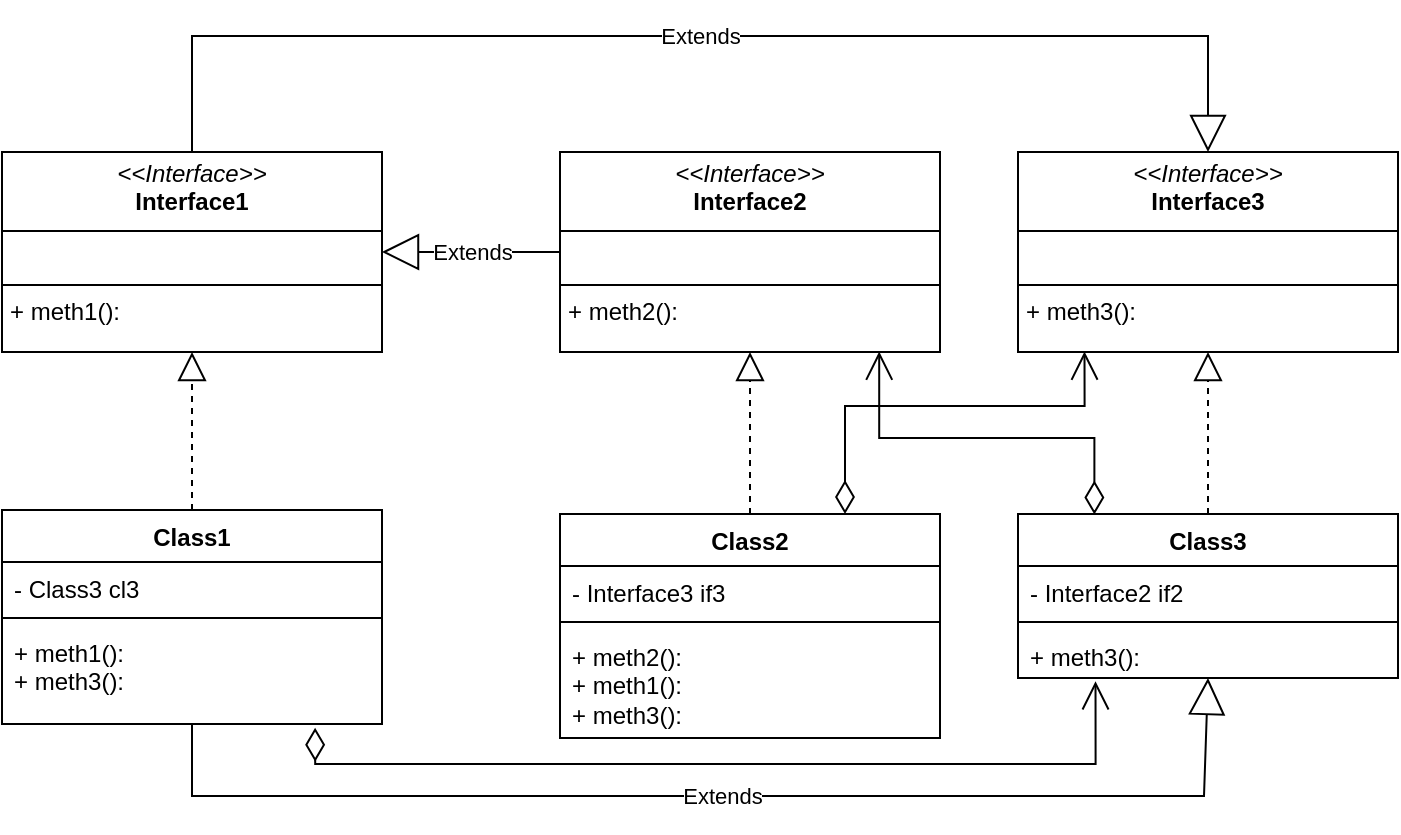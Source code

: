 <mxfile version="28.2.5">
  <diagram name="Страница — 1" id="O0WR-NLI_ArbvPWHkAYJ">
    <mxGraphModel dx="983" dy="936" grid="0" gridSize="10" guides="1" tooltips="1" connect="1" arrows="1" fold="1" page="0" pageScale="1" pageWidth="827" pageHeight="1169" math="0" shadow="0">
      <root>
        <mxCell id="0" />
        <mxCell id="1" parent="0" />
        <mxCell id="WDsnjakFg3V-6hZ-VHmD-6" value="Class1" style="swimlane;fontStyle=1;align=center;verticalAlign=top;childLayout=stackLayout;horizontal=1;startSize=26;horizontalStack=0;resizeParent=1;resizeParentMax=0;resizeLast=0;collapsible=1;marginBottom=0;whiteSpace=wrap;html=1;" vertex="1" parent="1">
          <mxGeometry x="55" y="37" width="190" height="107" as="geometry" />
        </mxCell>
        <mxCell id="WDsnjakFg3V-6hZ-VHmD-45" value="- Class3 cl3" style="text;strokeColor=none;fillColor=none;align=left;verticalAlign=top;spacingLeft=4;spacingRight=4;overflow=hidden;rotatable=0;points=[[0,0.5],[1,0.5]];portConstraint=eastwest;whiteSpace=wrap;html=1;" vertex="1" parent="WDsnjakFg3V-6hZ-VHmD-6">
          <mxGeometry y="26" width="190" height="24" as="geometry" />
        </mxCell>
        <mxCell id="WDsnjakFg3V-6hZ-VHmD-8" value="" style="line;strokeWidth=1;fillColor=none;align=left;verticalAlign=middle;spacingTop=-1;spacingLeft=3;spacingRight=3;rotatable=0;labelPosition=right;points=[];portConstraint=eastwest;strokeColor=inherit;" vertex="1" parent="WDsnjakFg3V-6hZ-VHmD-6">
          <mxGeometry y="50" width="190" height="8" as="geometry" />
        </mxCell>
        <mxCell id="WDsnjakFg3V-6hZ-VHmD-9" value="+ meth1():&lt;div&gt;+ meth3():&lt;/div&gt;" style="text;strokeColor=none;fillColor=none;align=left;verticalAlign=top;spacingLeft=4;spacingRight=4;overflow=hidden;rotatable=0;points=[[0,0.5],[1,0.5]];portConstraint=eastwest;whiteSpace=wrap;html=1;" vertex="1" parent="WDsnjakFg3V-6hZ-VHmD-6">
          <mxGeometry y="58" width="190" height="49" as="geometry" />
        </mxCell>
        <mxCell id="WDsnjakFg3V-6hZ-VHmD-18" value="&lt;p style=&quot;margin:0px;margin-top:4px;text-align:center;&quot;&gt;&lt;i&gt;&amp;lt;&amp;lt;Interface&amp;gt;&amp;gt;&lt;/i&gt;&lt;br&gt;&lt;b&gt;Interface1&lt;/b&gt;&lt;/p&gt;&lt;hr size=&quot;1&quot; style=&quot;border-style:solid;&quot;&gt;&lt;p style=&quot;margin:0px;margin-left:4px;&quot;&gt;&lt;br&gt;&lt;/p&gt;&lt;hr size=&quot;1&quot; style=&quot;border-style:solid;&quot;&gt;&lt;p style=&quot;margin:0px;margin-left:4px;&quot;&gt;+ meth1():&lt;br&gt;&lt;/p&gt;" style="verticalAlign=top;align=left;overflow=fill;html=1;whiteSpace=wrap;" vertex="1" parent="1">
          <mxGeometry x="55" y="-142" width="190" height="100" as="geometry" />
        </mxCell>
        <mxCell id="WDsnjakFg3V-6hZ-VHmD-19" value="&lt;p style=&quot;margin:0px;margin-top:4px;text-align:center;&quot;&gt;&lt;i&gt;&amp;lt;&amp;lt;Interface&amp;gt;&amp;gt;&lt;/i&gt;&lt;br&gt;&lt;b&gt;Interface2&lt;/b&gt;&lt;/p&gt;&lt;hr size=&quot;1&quot; style=&quot;border-style:solid;&quot;&gt;&lt;p style=&quot;margin:0px;margin-left:4px;&quot;&gt;&lt;br&gt;&lt;/p&gt;&lt;hr size=&quot;1&quot; style=&quot;border-style:solid;&quot;&gt;&lt;p style=&quot;margin:0px;margin-left:4px;&quot;&gt;+ meth2():&lt;br&gt;&lt;/p&gt;" style="verticalAlign=top;align=left;overflow=fill;html=1;whiteSpace=wrap;" vertex="1" parent="1">
          <mxGeometry x="334" y="-142" width="190" height="100" as="geometry" />
        </mxCell>
        <mxCell id="WDsnjakFg3V-6hZ-VHmD-20" value="&lt;p style=&quot;margin:0px;margin-top:4px;text-align:center;&quot;&gt;&lt;i&gt;&amp;lt;&amp;lt;Interface&amp;gt;&amp;gt;&lt;/i&gt;&lt;br&gt;&lt;b&gt;Interface3&lt;/b&gt;&lt;/p&gt;&lt;hr size=&quot;1&quot; style=&quot;border-style:solid;&quot;&gt;&lt;p style=&quot;margin:0px;margin-left:4px;&quot;&gt;&lt;br&gt;&lt;/p&gt;&lt;hr size=&quot;1&quot; style=&quot;border-style:solid;&quot;&gt;&lt;p style=&quot;margin:0px;margin-left:4px;&quot;&gt;+ meth3():&lt;br&gt;&lt;/p&gt;" style="verticalAlign=top;align=left;overflow=fill;html=1;whiteSpace=wrap;" vertex="1" parent="1">
          <mxGeometry x="563" y="-142" width="190" height="100" as="geometry" />
        </mxCell>
        <mxCell id="WDsnjakFg3V-6hZ-VHmD-21" value="Class2" style="swimlane;fontStyle=1;align=center;verticalAlign=top;childLayout=stackLayout;horizontal=1;startSize=26;horizontalStack=0;resizeParent=1;resizeParentMax=0;resizeLast=0;collapsible=1;marginBottom=0;whiteSpace=wrap;html=1;" vertex="1" parent="1">
          <mxGeometry x="334" y="39" width="190" height="112" as="geometry" />
        </mxCell>
        <mxCell id="WDsnjakFg3V-6hZ-VHmD-39" value="- Interface3 if3" style="text;strokeColor=none;fillColor=none;align=left;verticalAlign=top;spacingLeft=4;spacingRight=4;overflow=hidden;rotatable=0;points=[[0,0.5],[1,0.5]];portConstraint=eastwest;whiteSpace=wrap;html=1;" vertex="1" parent="WDsnjakFg3V-6hZ-VHmD-21">
          <mxGeometry y="26" width="190" height="24" as="geometry" />
        </mxCell>
        <mxCell id="WDsnjakFg3V-6hZ-VHmD-22" value="" style="line;strokeWidth=1;fillColor=none;align=left;verticalAlign=middle;spacingTop=-1;spacingLeft=3;spacingRight=3;rotatable=0;labelPosition=right;points=[];portConstraint=eastwest;strokeColor=inherit;" vertex="1" parent="WDsnjakFg3V-6hZ-VHmD-21">
          <mxGeometry y="50" width="190" height="8" as="geometry" />
        </mxCell>
        <mxCell id="WDsnjakFg3V-6hZ-VHmD-23" value="+ meth2():&lt;div&gt;+ meth1():&lt;/div&gt;&lt;div&gt;&lt;div&gt;+ meth3():&lt;/div&gt;&lt;div&gt;&lt;br&gt;&lt;/div&gt;&lt;/div&gt;" style="text;strokeColor=none;fillColor=none;align=left;verticalAlign=top;spacingLeft=4;spacingRight=4;overflow=hidden;rotatable=0;points=[[0,0.5],[1,0.5]];portConstraint=eastwest;whiteSpace=wrap;html=1;" vertex="1" parent="WDsnjakFg3V-6hZ-VHmD-21">
          <mxGeometry y="58" width="190" height="54" as="geometry" />
        </mxCell>
        <mxCell id="WDsnjakFg3V-6hZ-VHmD-24" value="Class3" style="swimlane;fontStyle=1;align=center;verticalAlign=top;childLayout=stackLayout;horizontal=1;startSize=26;horizontalStack=0;resizeParent=1;resizeParentMax=0;resizeLast=0;collapsible=1;marginBottom=0;whiteSpace=wrap;html=1;" vertex="1" parent="1">
          <mxGeometry x="563" y="39" width="190" height="82" as="geometry" />
        </mxCell>
        <mxCell id="WDsnjakFg3V-6hZ-VHmD-43" value="- Interface2 if2" style="text;strokeColor=none;fillColor=none;align=left;verticalAlign=top;spacingLeft=4;spacingRight=4;overflow=hidden;rotatable=0;points=[[0,0.5],[1,0.5]];portConstraint=eastwest;whiteSpace=wrap;html=1;" vertex="1" parent="WDsnjakFg3V-6hZ-VHmD-24">
          <mxGeometry y="26" width="190" height="24" as="geometry" />
        </mxCell>
        <mxCell id="WDsnjakFg3V-6hZ-VHmD-25" value="" style="line;strokeWidth=1;fillColor=none;align=left;verticalAlign=middle;spacingTop=-1;spacingLeft=3;spacingRight=3;rotatable=0;labelPosition=right;points=[];portConstraint=eastwest;strokeColor=inherit;" vertex="1" parent="WDsnjakFg3V-6hZ-VHmD-24">
          <mxGeometry y="50" width="190" height="8" as="geometry" />
        </mxCell>
        <mxCell id="WDsnjakFg3V-6hZ-VHmD-26" value="+ meth3():" style="text;strokeColor=none;fillColor=none;align=left;verticalAlign=top;spacingLeft=4;spacingRight=4;overflow=hidden;rotatable=0;points=[[0,0.5],[1,0.5]];portConstraint=eastwest;whiteSpace=wrap;html=1;" vertex="1" parent="WDsnjakFg3V-6hZ-VHmD-24">
          <mxGeometry y="58" width="190" height="24" as="geometry" />
        </mxCell>
        <mxCell id="WDsnjakFg3V-6hZ-VHmD-29" value="" style="endArrow=block;dashed=1;endFill=0;endSize=12;html=1;rounded=0;exitX=0.5;exitY=0;exitDx=0;exitDy=0;entryX=0.5;entryY=1;entryDx=0;entryDy=0;" edge="1" parent="1" source="WDsnjakFg3V-6hZ-VHmD-6" target="WDsnjakFg3V-6hZ-VHmD-18">
          <mxGeometry width="160" relative="1" as="geometry">
            <mxPoint x="327" y="18" as="sourcePoint" />
            <mxPoint x="487" y="18" as="targetPoint" />
          </mxGeometry>
        </mxCell>
        <mxCell id="WDsnjakFg3V-6hZ-VHmD-30" value="" style="endArrow=block;dashed=1;endFill=0;endSize=12;html=1;rounded=0;entryX=0.5;entryY=1;entryDx=0;entryDy=0;" edge="1" parent="1" source="WDsnjakFg3V-6hZ-VHmD-21" target="WDsnjakFg3V-6hZ-VHmD-19">
          <mxGeometry width="160" relative="1" as="geometry">
            <mxPoint x="428.66" y="39" as="sourcePoint" />
            <mxPoint x="438" y="-37" as="targetPoint" />
          </mxGeometry>
        </mxCell>
        <mxCell id="WDsnjakFg3V-6hZ-VHmD-31" value="" style="endArrow=block;dashed=1;endFill=0;endSize=12;html=1;rounded=0;exitX=0.5;exitY=0;exitDx=0;exitDy=0;entryX=0.5;entryY=1;entryDx=0;entryDy=0;" edge="1" parent="1" source="WDsnjakFg3V-6hZ-VHmD-24" target="WDsnjakFg3V-6hZ-VHmD-20">
          <mxGeometry width="160" relative="1" as="geometry">
            <mxPoint x="657.66" y="39" as="sourcePoint" />
            <mxPoint x="656" y="-44" as="targetPoint" />
          </mxGeometry>
        </mxCell>
        <mxCell id="WDsnjakFg3V-6hZ-VHmD-33" value="Extends" style="endArrow=block;endSize=16;endFill=0;html=1;rounded=0;exitX=0.5;exitY=0;exitDx=0;exitDy=0;entryX=0.5;entryY=0;entryDx=0;entryDy=0;" edge="1" parent="1" source="WDsnjakFg3V-6hZ-VHmD-18" target="WDsnjakFg3V-6hZ-VHmD-20">
          <mxGeometry width="160" relative="1" as="geometry">
            <mxPoint x="304" y="-212" as="sourcePoint" />
            <mxPoint x="607" y="-164" as="targetPoint" />
            <Array as="points">
              <mxPoint x="150" y="-200" />
              <mxPoint x="658" y="-200" />
            </Array>
          </mxGeometry>
        </mxCell>
        <mxCell id="WDsnjakFg3V-6hZ-VHmD-34" value="Extends" style="endArrow=block;endSize=16;endFill=0;html=1;rounded=0;exitX=0;exitY=0.5;exitDx=0;exitDy=0;entryX=1;entryY=0.5;entryDx=0;entryDy=0;" edge="1" parent="1" source="WDsnjakFg3V-6hZ-VHmD-19" target="WDsnjakFg3V-6hZ-VHmD-18">
          <mxGeometry width="160" relative="1" as="geometry">
            <mxPoint x="327" y="-120" as="sourcePoint" />
            <mxPoint x="487" y="-120" as="targetPoint" />
          </mxGeometry>
        </mxCell>
        <mxCell id="WDsnjakFg3V-6hZ-VHmD-35" value="Extends" style="endArrow=block;endSize=16;endFill=0;html=1;rounded=0;entryX=0.5;entryY=1;entryDx=0;entryDy=0;exitX=0.5;exitY=1;exitDx=0;exitDy=0;" edge="1" parent="1" source="WDsnjakFg3V-6hZ-VHmD-6" target="WDsnjakFg3V-6hZ-VHmD-24">
          <mxGeometry width="160" relative="1" as="geometry">
            <mxPoint x="138" y="149" as="sourcePoint" />
            <mxPoint x="494" y="177" as="targetPoint" />
            <Array as="points">
              <mxPoint x="150" y="180" />
              <mxPoint x="656" y="180" />
            </Array>
          </mxGeometry>
        </mxCell>
        <mxCell id="WDsnjakFg3V-6hZ-VHmD-36" value="" style="endArrow=open;html=1;endSize=12;startArrow=diamondThin;startSize=14;startFill=0;edgeStyle=orthogonalEdgeStyle;align=left;verticalAlign=bottom;rounded=0;exitX=0.75;exitY=0;exitDx=0;exitDy=0;entryX=0.175;entryY=0.998;entryDx=0;entryDy=0;entryPerimeter=0;" edge="1" parent="1" source="WDsnjakFg3V-6hZ-VHmD-21" target="WDsnjakFg3V-6hZ-VHmD-20">
          <mxGeometry x="-0.9" y="-9" relative="1" as="geometry">
            <mxPoint x="327" as="sourcePoint" />
            <mxPoint x="487" as="targetPoint" />
            <Array as="points">
              <mxPoint x="477" y="-15" />
              <mxPoint x="596" y="-15" />
            </Array>
            <mxPoint as="offset" />
          </mxGeometry>
        </mxCell>
        <mxCell id="WDsnjakFg3V-6hZ-VHmD-40" value="" style="endArrow=open;html=1;endSize=12;startArrow=diamondThin;startSize=14;startFill=0;edgeStyle=orthogonalEdgeStyle;align=left;verticalAlign=bottom;rounded=0;exitX=0.201;exitY=0.003;exitDx=0;exitDy=0;exitPerimeter=0;entryX=0.84;entryY=0.998;entryDx=0;entryDy=0;entryPerimeter=0;" edge="1" parent="1" source="WDsnjakFg3V-6hZ-VHmD-24" target="WDsnjakFg3V-6hZ-VHmD-19">
          <mxGeometry x="-0.818" y="-11" relative="1" as="geometry">
            <mxPoint x="327" as="sourcePoint" />
            <mxPoint x="495" y="-37" as="targetPoint" />
            <Array as="points">
              <mxPoint x="601" y="1" />
              <mxPoint x="494" y="1" />
            </Array>
            <mxPoint as="offset" />
          </mxGeometry>
        </mxCell>
        <mxCell id="WDsnjakFg3V-6hZ-VHmD-44" value="" style="endArrow=open;html=1;endSize=12;startArrow=diamondThin;startSize=14;startFill=0;edgeStyle=orthogonalEdgeStyle;align=left;verticalAlign=bottom;rounded=0;exitX=0.824;exitY=1.039;exitDx=0;exitDy=0;exitPerimeter=0;entryX=0.204;entryY=1.068;entryDx=0;entryDy=0;entryPerimeter=0;" edge="1" parent="1" source="WDsnjakFg3V-6hZ-VHmD-9" target="WDsnjakFg3V-6hZ-VHmD-26">
          <mxGeometry x="-1" y="3" relative="1" as="geometry">
            <mxPoint x="327" as="sourcePoint" />
            <mxPoint x="487" as="targetPoint" />
            <Array as="points">
              <mxPoint x="212" y="164" />
              <mxPoint x="602" y="164" />
            </Array>
          </mxGeometry>
        </mxCell>
      </root>
    </mxGraphModel>
  </diagram>
</mxfile>
